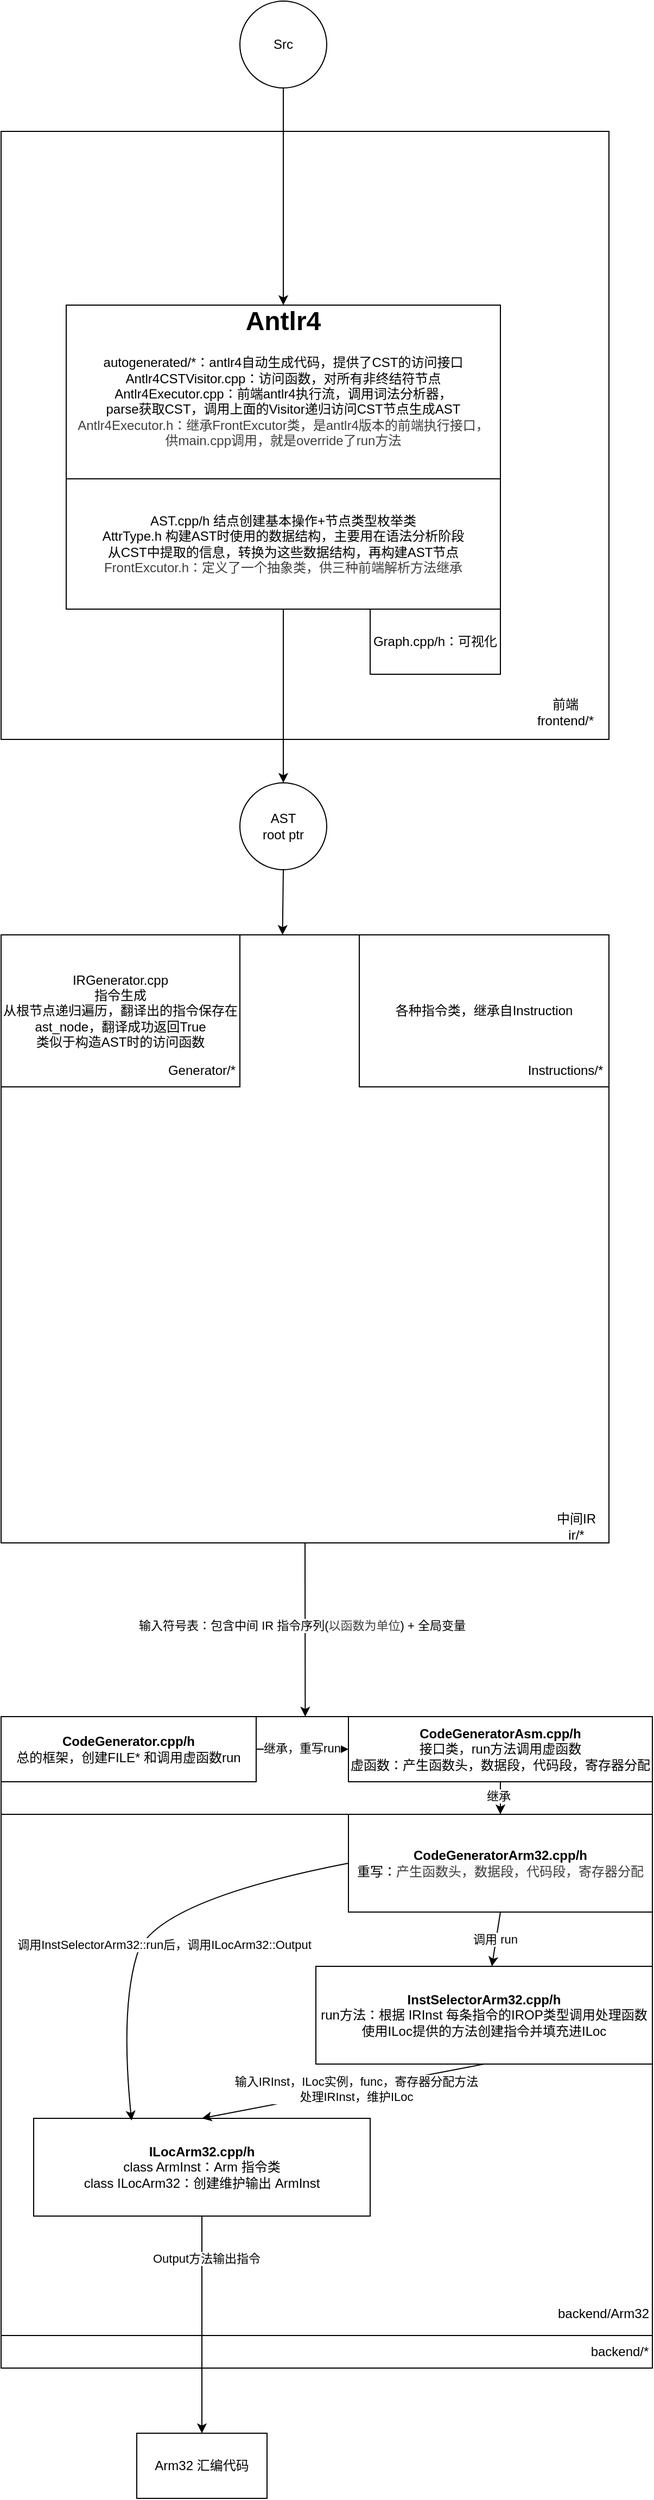 <mxfile>
    <diagram id="p5hEJxsdAye0_cuorNup" name="第 1 页">
        <mxGraphModel dx="1173" dy="1828" grid="1" gridSize="10" guides="1" tooltips="1" connect="1" arrows="1" fold="1" page="1" pageScale="1" pageWidth="827" pageHeight="1169" math="0" shadow="0">
            <root>
                <mxCell id="0"/>
                <mxCell id="1" parent="0"/>
                <mxCell id="14" value="" style="whiteSpace=wrap;html=1;aspect=fixed;" parent="1" vertex="1">
                    <mxGeometry x="20" y="10" width="560" height="560" as="geometry"/>
                </mxCell>
                <mxCell id="11" style="edgeStyle=none;html=1;" parent="1" source="5" target="9" edge="1">
                    <mxGeometry relative="1" as="geometry"/>
                </mxCell>
                <mxCell id="26" style="edgeStyle=none;html=1;exitX=0.5;exitY=0;exitDx=0;exitDy=0;" parent="1" source="5" edge="1">
                    <mxGeometry relative="1" as="geometry">
                        <mxPoint x="280" y="170" as="targetPoint"/>
                    </mxGeometry>
                </mxCell>
                <mxCell id="5" value="&lt;h1&gt;Antlr4&lt;/h1&gt;&lt;div&gt;autogenerated/*：antlr4自动生成代码，提供了CST的访问接口&lt;/div&gt;&lt;div&gt;Antlr4CSTVisitor.cpp：访问函数，对所有非终结符节点&lt;/div&gt;&lt;div&gt;Antlr4Executor.cpp：前端antlr4执行流，调用词法分析器，&lt;/div&gt;&lt;div&gt;parse获取CST，调用上面的Visitor递归访问CST节点生成AST&lt;/div&gt;&lt;div&gt;&lt;span style=&quot;color: rgb(63, 63, 63);&quot;&gt;Antlr4Executor.h：继承FrontExcutor类，是antlr4版本的前端执行接口，&lt;/span&gt;&lt;/div&gt;&lt;div&gt;&lt;span style=&quot;color: rgb(63, 63, 63);&quot;&gt;供main.cpp调用，就是override了run方法&lt;/span&gt;&lt;/div&gt;&lt;div&gt;&lt;br&gt;&lt;/div&gt;&lt;div&gt;&lt;br&gt;&lt;/div&gt;&lt;div&gt;&lt;br&gt;&lt;/div&gt;" style="rounded=0;whiteSpace=wrap;html=1;" parent="1" vertex="1">
                    <mxGeometry x="80" y="170" width="400" height="160" as="geometry"/>
                </mxCell>
                <mxCell id="7" style="edgeStyle=none;html=1;entryX=0.5;entryY=0;entryDx=0;entryDy=0;" parent="1" source="6" target="5" edge="1">
                    <mxGeometry relative="1" as="geometry"/>
                </mxCell>
                <mxCell id="6" value="Src" style="ellipse;whiteSpace=wrap;html=1;aspect=fixed;" parent="1" vertex="1">
                    <mxGeometry x="240" y="-110" width="80" height="80" as="geometry"/>
                </mxCell>
                <mxCell id="8" value="AST.cpp/h 结点创建基本操作+节点类型枚举类&lt;div&gt;AttrType.h 构建AST时使用的数据结构，主要用在语法分析阶段&lt;/div&gt;&lt;div&gt;从CST中提取的信息，转换为这些数据结构，再构建AST节点&lt;/div&gt;&lt;div&gt;&lt;span style=&quot;color: rgb(63, 63, 63);&quot;&gt;FrontExcutor.h：定义了一个抽象类，供三种前端解析方法继承&lt;/span&gt;&lt;/div&gt;" style="rounded=0;whiteSpace=wrap;html=1;" parent="1" vertex="1">
                    <mxGeometry x="80" y="330" width="400" height="120" as="geometry"/>
                </mxCell>
                <mxCell id="9" value="AST&lt;div&gt;root ptr&lt;/div&gt;" style="ellipse;whiteSpace=wrap;html=1;aspect=fixed;" parent="1" vertex="1">
                    <mxGeometry x="240" y="610" width="80" height="80" as="geometry"/>
                </mxCell>
                <mxCell id="15" value="前端&lt;div&gt;frontend/*&lt;/div&gt;" style="text;html=1;align=center;verticalAlign=middle;whiteSpace=wrap;rounded=0;" parent="1" vertex="1">
                    <mxGeometry x="510" y="530" width="60" height="30" as="geometry"/>
                </mxCell>
                <mxCell id="29" style="edgeStyle=none;html=1;exitX=0.5;exitY=1;exitDx=0;exitDy=0;entryX=0.467;entryY=0;entryDx=0;entryDy=0;entryPerimeter=0;" edge="1" parent="1" source="16" target="31">
                    <mxGeometry relative="1" as="geometry">
                        <mxPoint x="300" y="1450" as="targetPoint"/>
                    </mxGeometry>
                </mxCell>
                <mxCell id="30" value="&lt;div&gt;输入符号表：包含&lt;span style=&quot;background-color: light-dark(#ffffff, var(--ge-dark-color, #121212));&quot;&gt;中间 IR 指令序列(&lt;/span&gt;&lt;span style=&quot;color: rgb(63, 63, 63);&quot;&gt;以函数为单位&lt;/span&gt;&lt;span style=&quot;background-color: light-dark(#ffffff, var(--ge-dark-color, #121212));&quot;&gt;) + 全局变量&lt;/span&gt;&lt;/div&gt;" style="edgeLabel;html=1;align=center;verticalAlign=middle;resizable=0;points=[];" vertex="1" connectable="0" parent="29">
                    <mxGeometry x="-0.057" y="-3" relative="1" as="geometry">
                        <mxPoint as="offset"/>
                    </mxGeometry>
                </mxCell>
                <mxCell id="16" value="" style="whiteSpace=wrap;html=1;aspect=fixed;" parent="1" vertex="1">
                    <mxGeometry x="20" y="750" width="560" height="560" as="geometry"/>
                </mxCell>
                <mxCell id="17" value="中间IR&lt;div&gt;ir/*&lt;/div&gt;" style="text;html=1;align=center;verticalAlign=middle;whiteSpace=wrap;rounded=0;" parent="1" vertex="1">
                    <mxGeometry x="520" y="1280" width="60" height="30" as="geometry"/>
                </mxCell>
                <mxCell id="21" value="&lt;span style=&quot;color: rgb(0, 0, 0);&quot;&gt;IRGenerator.cpp&lt;/span&gt;&lt;div&gt;指令生成&lt;/div&gt;&lt;div&gt;从根节点递归遍历，翻译出的指令保存在ast_node，翻译成功返回True&lt;/div&gt;&lt;div&gt;类似于构造AST时的访问函数&lt;/div&gt;" style="rounded=0;whiteSpace=wrap;html=1;" parent="1" vertex="1">
                    <mxGeometry x="20" y="750" width="220" height="140" as="geometry"/>
                </mxCell>
                <mxCell id="22" style="edgeStyle=none;html=1;exitX=0.5;exitY=1;exitDx=0;exitDy=0;entryX=0.463;entryY=0;entryDx=0;entryDy=0;entryPerimeter=0;" parent="1" source="9" target="16" edge="1">
                    <mxGeometry relative="1" as="geometry"/>
                </mxCell>
                <mxCell id="23" value="Generator/*" style="text;html=1;align=center;verticalAlign=middle;whiteSpace=wrap;rounded=0;" parent="1" vertex="1">
                    <mxGeometry x="170" y="860" width="70" height="30" as="geometry"/>
                </mxCell>
                <mxCell id="24" value="各种指令类，继承自Instruction" style="rounded=0;whiteSpace=wrap;html=1;" parent="1" vertex="1">
                    <mxGeometry x="350" y="750" width="230" height="140" as="geometry"/>
                </mxCell>
                <mxCell id="25" value="Instructions/*" style="text;html=1;align=center;verticalAlign=middle;whiteSpace=wrap;rounded=0;" parent="1" vertex="1">
                    <mxGeometry x="500" y="860" width="80" height="30" as="geometry"/>
                </mxCell>
                <mxCell id="28" value="Graph.cpp/h：可视化" style="rounded=0;whiteSpace=wrap;html=1;" parent="1" vertex="1">
                    <mxGeometry x="360" y="450" width="120" height="60" as="geometry"/>
                </mxCell>
                <mxCell id="31" value="" style="whiteSpace=wrap;html=1;aspect=fixed;" vertex="1" parent="1">
                    <mxGeometry x="20" y="1470" width="600" height="600" as="geometry"/>
                </mxCell>
                <mxCell id="32" value="backend/*" style="text;html=1;align=center;verticalAlign=middle;whiteSpace=wrap;rounded=0;" vertex="1" parent="1">
                    <mxGeometry x="560" y="2040" width="60" height="30" as="geometry"/>
                </mxCell>
                <mxCell id="38" style="edgeStyle=none;html=1;exitX=1;exitY=0.5;exitDx=0;exitDy=0;entryX=0;entryY=0.5;entryDx=0;entryDy=0;" edge="1" parent="1" source="33" target="36">
                    <mxGeometry relative="1" as="geometry"/>
                </mxCell>
                <mxCell id="39" value="继承，重写run" style="edgeLabel;html=1;align=center;verticalAlign=middle;resizable=0;points=[];" vertex="1" connectable="0" parent="38">
                    <mxGeometry x="-0.015" y="1" relative="1" as="geometry">
                        <mxPoint as="offset"/>
                    </mxGeometry>
                </mxCell>
                <mxCell id="33" value="&lt;b&gt;CodeGenerator.cpp/h&lt;/b&gt;&lt;div&gt;总的框架，创建FILE* 和调用虚函数run&lt;/div&gt;" style="rounded=0;whiteSpace=wrap;html=1;" vertex="1" parent="1">
                    <mxGeometry x="20" y="1470" width="235" height="60" as="geometry"/>
                </mxCell>
                <mxCell id="34" value="" style="rounded=0;whiteSpace=wrap;html=1;" vertex="1" parent="1">
                    <mxGeometry x="20" y="1560" width="600" height="480" as="geometry"/>
                </mxCell>
                <mxCell id="42" style="edgeStyle=none;html=1;exitX=0.5;exitY=1;exitDx=0;exitDy=0;" edge="1" parent="1">
                    <mxGeometry relative="1" as="geometry">
                        <mxPoint x="480" y="1530" as="sourcePoint"/>
                        <mxPoint x="480" y="1560" as="targetPoint"/>
                    </mxGeometry>
                </mxCell>
                <mxCell id="44" value="继承" style="edgeLabel;html=1;align=center;verticalAlign=middle;resizable=0;points=[];" vertex="1" connectable="0" parent="42">
                    <mxGeometry x="-0.119" y="-2" relative="1" as="geometry">
                        <mxPoint as="offset"/>
                    </mxGeometry>
                </mxCell>
                <mxCell id="36" value="&lt;div&gt;&lt;b&gt;CodeGeneratorAsm.cpp/h&lt;/b&gt;&lt;/div&gt;&lt;div&gt;接口类，run方法调用虚函数&lt;/div&gt;&lt;div&gt;虚函数：产生函数头，数据段，代码段，寄存器分配&lt;/div&gt;" style="rounded=0;whiteSpace=wrap;html=1;" vertex="1" parent="1">
                    <mxGeometry x="340" y="1470" width="280" height="60" as="geometry"/>
                </mxCell>
                <mxCell id="40" value="&lt;span style=&quot;color: rgb(0, 0, 0);&quot;&gt;backend/&lt;/span&gt;Arm32" style="text;html=1;align=center;verticalAlign=middle;whiteSpace=wrap;rounded=0;" vertex="1" parent="1">
                    <mxGeometry x="530" y="2000" width="90" height="40" as="geometry"/>
                </mxCell>
                <mxCell id="48" style="edgeStyle=none;html=1;exitX=0.5;exitY=1;exitDx=0;exitDy=0;" edge="1" parent="1" source="41" target="46">
                    <mxGeometry relative="1" as="geometry"/>
                </mxCell>
                <mxCell id="49" value="调用 run" style="edgeLabel;html=1;align=center;verticalAlign=middle;resizable=0;points=[];" vertex="1" connectable="0" parent="48">
                    <mxGeometry x="-0.022" y="-1" relative="1" as="geometry">
                        <mxPoint as="offset"/>
                    </mxGeometry>
                </mxCell>
                <mxCell id="41" value="&lt;b&gt;CodeGeneratorArm32.cpp/h&lt;/b&gt;&lt;div&gt;重写：&lt;span style=&quot;background-color: rgb(251, 251, 251); color: rgb(63, 63, 63);&quot;&gt;产生函数头，数据段，代码段，寄存器分配&lt;/span&gt;&lt;/div&gt;" style="rounded=0;whiteSpace=wrap;html=1;" vertex="1" parent="1">
                    <mxGeometry x="340" y="1560" width="280" height="90" as="geometry"/>
                </mxCell>
                <mxCell id="55" style="edgeStyle=none;html=1;exitX=0.5;exitY=1;exitDx=0;exitDy=0;entryX=0.5;entryY=0;entryDx=0;entryDy=0;" edge="1" parent="1" source="45" target="58">
                    <mxGeometry relative="1" as="geometry">
                        <mxPoint x="465" y="2130" as="targetPoint"/>
                    </mxGeometry>
                </mxCell>
                <mxCell id="56" value="Output方法输出指令" style="edgeLabel;html=1;align=center;verticalAlign=middle;resizable=0;points=[];" vertex="1" connectable="0" parent="55">
                    <mxGeometry x="-0.613" y="4" relative="1" as="geometry">
                        <mxPoint as="offset"/>
                    </mxGeometry>
                </mxCell>
                <mxCell id="45" value="&lt;b&gt;ILocArm32.cpp/h&lt;/b&gt;&lt;div&gt;class ArmInst：Arm 指令类&lt;/div&gt;&lt;div&gt;class ILocArm32：创建维护输出 ArmInst&lt;/div&gt;" style="rounded=0;whiteSpace=wrap;html=1;" vertex="1" parent="1">
                    <mxGeometry x="50" y="1840" width="310" height="90" as="geometry"/>
                </mxCell>
                <mxCell id="50" style="edgeStyle=none;html=1;exitX=0.5;exitY=1;exitDx=0;exitDy=0;entryX=0.5;entryY=0;entryDx=0;entryDy=0;" edge="1" parent="1" source="46" target="45">
                    <mxGeometry relative="1" as="geometry"/>
                </mxCell>
                <mxCell id="51" value="&lt;div&gt;输入IRInst，ILoc实例，func，寄存器分配方法&lt;/div&gt;处理IRInst，维护ILoc" style="edgeLabel;html=1;align=center;verticalAlign=middle;resizable=0;points=[];" vertex="1" connectable="0" parent="50">
                    <mxGeometry x="-0.093" relative="1" as="geometry">
                        <mxPoint as="offset"/>
                    </mxGeometry>
                </mxCell>
                <mxCell id="46" value="&lt;b&gt;InstSelectorArm32.cpp/h&lt;/b&gt;&lt;div&gt;run方法：根据 IRInst 每条指令的IROP类型调用处理函数&lt;/div&gt;&lt;div&gt;使用ILoc提供的方法创建指令并填充进ILoc&lt;/div&gt;" style="rounded=0;whiteSpace=wrap;html=1;" vertex="1" parent="1">
                    <mxGeometry x="310" y="1700" width="310" height="90" as="geometry"/>
                </mxCell>
                <mxCell id="53" value="" style="curved=1;endArrow=classic;html=1;entryX=0.291;entryY=0.022;entryDx=0;entryDy=0;exitX=0;exitY=0.5;exitDx=0;exitDy=0;entryPerimeter=0;" edge="1" parent="1" source="41" target="45">
                    <mxGeometry width="50" height="50" relative="1" as="geometry">
                        <mxPoint x="255" y="1605" as="sourcePoint"/>
                        <mxPoint x="225" y="1885" as="targetPoint"/>
                        <Array as="points">
                            <mxPoint x="160" y="1640"/>
                            <mxPoint x="130" y="1740"/>
                        </Array>
                    </mxGeometry>
                </mxCell>
                <mxCell id="54" value="调用InstSelectorArm32::run后，调用ILocArm32::Output" style="edgeLabel;html=1;align=center;verticalAlign=middle;resizable=0;points=[];" vertex="1" connectable="0" parent="53">
                    <mxGeometry x="-0.05" y="4" relative="1" as="geometry">
                        <mxPoint x="7" y="37" as="offset"/>
                    </mxGeometry>
                </mxCell>
                <mxCell id="58" value="&lt;span style=&quot;color: rgb(0, 0, 0);&quot;&gt;Arm32 汇编代码&lt;/span&gt;" style="rounded=0;whiteSpace=wrap;html=1;" vertex="1" parent="1">
                    <mxGeometry x="145" y="2130" width="120" height="60" as="geometry"/>
                </mxCell>
            </root>
        </mxGraphModel>
    </diagram>
</mxfile>